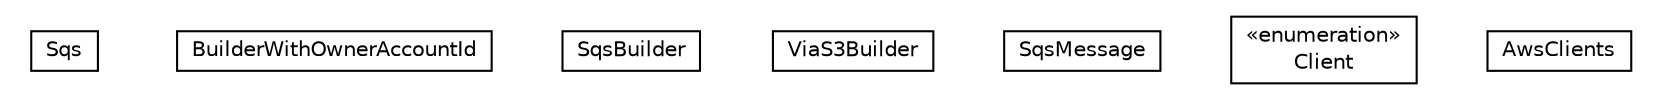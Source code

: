 #!/usr/local/bin/dot
#
# Class diagram 
# Generated by UMLGraph version R5_6-24-gf6e263 (http://www.umlgraph.org/)
#

digraph G {
	edge [fontname="Helvetica",fontsize=10,labelfontname="Helvetica",labelfontsize=10];
	node [fontname="Helvetica",fontsize=10,shape=plaintext];
	nodesep=0.25;
	ranksep=0.5;
	// com.github.davidmoten.rx2.aws.Sqs
	c0 [label=<<table title="com.github.davidmoten.rx2.aws.Sqs" border="0" cellborder="1" cellspacing="0" cellpadding="2" port="p" href="./Sqs.html">
		<tr><td><table border="0" cellspacing="0" cellpadding="1">
<tr><td align="center" balign="center"> Sqs </td></tr>
		</table></td></tr>
		</table>>, URL="./Sqs.html", fontname="Helvetica", fontcolor="black", fontsize=10.0];
	// com.github.davidmoten.rx2.aws.Sqs.BuilderWithOwnerAccountId
	c1 [label=<<table title="com.github.davidmoten.rx2.aws.Sqs.BuilderWithOwnerAccountId" border="0" cellborder="1" cellspacing="0" cellpadding="2" port="p" href="./Sqs.BuilderWithOwnerAccountId.html">
		<tr><td><table border="0" cellspacing="0" cellpadding="1">
<tr><td align="center" balign="center"> BuilderWithOwnerAccountId </td></tr>
		</table></td></tr>
		</table>>, URL="./Sqs.BuilderWithOwnerAccountId.html", fontname="Helvetica", fontcolor="black", fontsize=10.0];
	// com.github.davidmoten.rx2.aws.Sqs.SqsBuilder
	c2 [label=<<table title="com.github.davidmoten.rx2.aws.Sqs.SqsBuilder" border="0" cellborder="1" cellspacing="0" cellpadding="2" port="p" href="./Sqs.SqsBuilder.html">
		<tr><td><table border="0" cellspacing="0" cellpadding="1">
<tr><td align="center" balign="center"> SqsBuilder </td></tr>
		</table></td></tr>
		</table>>, URL="./Sqs.SqsBuilder.html", fontname="Helvetica", fontcolor="black", fontsize=10.0];
	// com.github.davidmoten.rx2.aws.Sqs.ViaS3Builder
	c3 [label=<<table title="com.github.davidmoten.rx2.aws.Sqs.ViaS3Builder" border="0" cellborder="1" cellspacing="0" cellpadding="2" port="p" href="./Sqs.ViaS3Builder.html">
		<tr><td><table border="0" cellspacing="0" cellpadding="1">
<tr><td align="center" balign="center"> ViaS3Builder </td></tr>
		</table></td></tr>
		</table>>, URL="./Sqs.ViaS3Builder.html", fontname="Helvetica", fontcolor="black", fontsize=10.0];
	// com.github.davidmoten.rx2.aws.SqsMessage
	c4 [label=<<table title="com.github.davidmoten.rx2.aws.SqsMessage" border="0" cellborder="1" cellspacing="0" cellpadding="2" port="p" href="./SqsMessage.html">
		<tr><td><table border="0" cellspacing="0" cellpadding="1">
<tr><td align="center" balign="center"> SqsMessage </td></tr>
		</table></td></tr>
		</table>>, URL="./SqsMessage.html", fontname="Helvetica", fontcolor="black", fontsize=10.0];
	// com.github.davidmoten.rx2.aws.SqsMessage.Client
	c5 [label=<<table title="com.github.davidmoten.rx2.aws.SqsMessage.Client" border="0" cellborder="1" cellspacing="0" cellpadding="2" port="p" href="./SqsMessage.Client.html">
		<tr><td><table border="0" cellspacing="0" cellpadding="1">
<tr><td align="center" balign="center"> &#171;enumeration&#187; </td></tr>
<tr><td align="center" balign="center"> Client </td></tr>
		</table></td></tr>
		</table>>, URL="./SqsMessage.Client.html", fontname="Helvetica", fontcolor="black", fontsize=10.0];
	// com.github.davidmoten.rx2.aws.AwsClients
	c6 [label=<<table title="com.github.davidmoten.rx2.aws.AwsClients" border="0" cellborder="1" cellspacing="0" cellpadding="2" port="p" href="./AwsClients.html">
		<tr><td><table border="0" cellspacing="0" cellpadding="1">
<tr><td align="center" balign="center"> AwsClients </td></tr>
		</table></td></tr>
		</table>>, URL="./AwsClients.html", fontname="Helvetica", fontcolor="black", fontsize=10.0];
}

